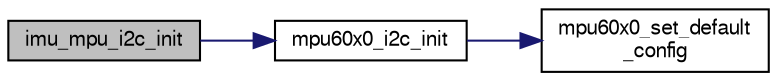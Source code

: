 digraph "imu_mpu_i2c_init"
{
  edge [fontname="FreeSans",fontsize="10",labelfontname="FreeSans",labelfontsize="10"];
  node [fontname="FreeSans",fontsize="10",shape=record];
  rankdir="LR";
  Node1 [label="imu_mpu_i2c_init",height=0.2,width=0.4,color="black", fillcolor="grey75", style="filled", fontcolor="black"];
  Node1 -> Node2 [color="midnightblue",fontsize="10",style="solid",fontname="FreeSans"];
  Node2 [label="mpu60x0_i2c_init",height=0.2,width=0.4,color="black", fillcolor="white", style="filled",URL="$mpu60x0__i2c_8c.html#a18c3145fc5159f824a0bb9c6e327ede0"];
  Node2 -> Node3 [color="midnightblue",fontsize="10",style="solid",fontname="FreeSans"];
  Node3 [label="mpu60x0_set_default\l_config",height=0.2,width=0.4,color="black", fillcolor="white", style="filled",URL="$mpu60x0_8c.html#a18e7053e4b28374edb52fcad20e78096"];
}

